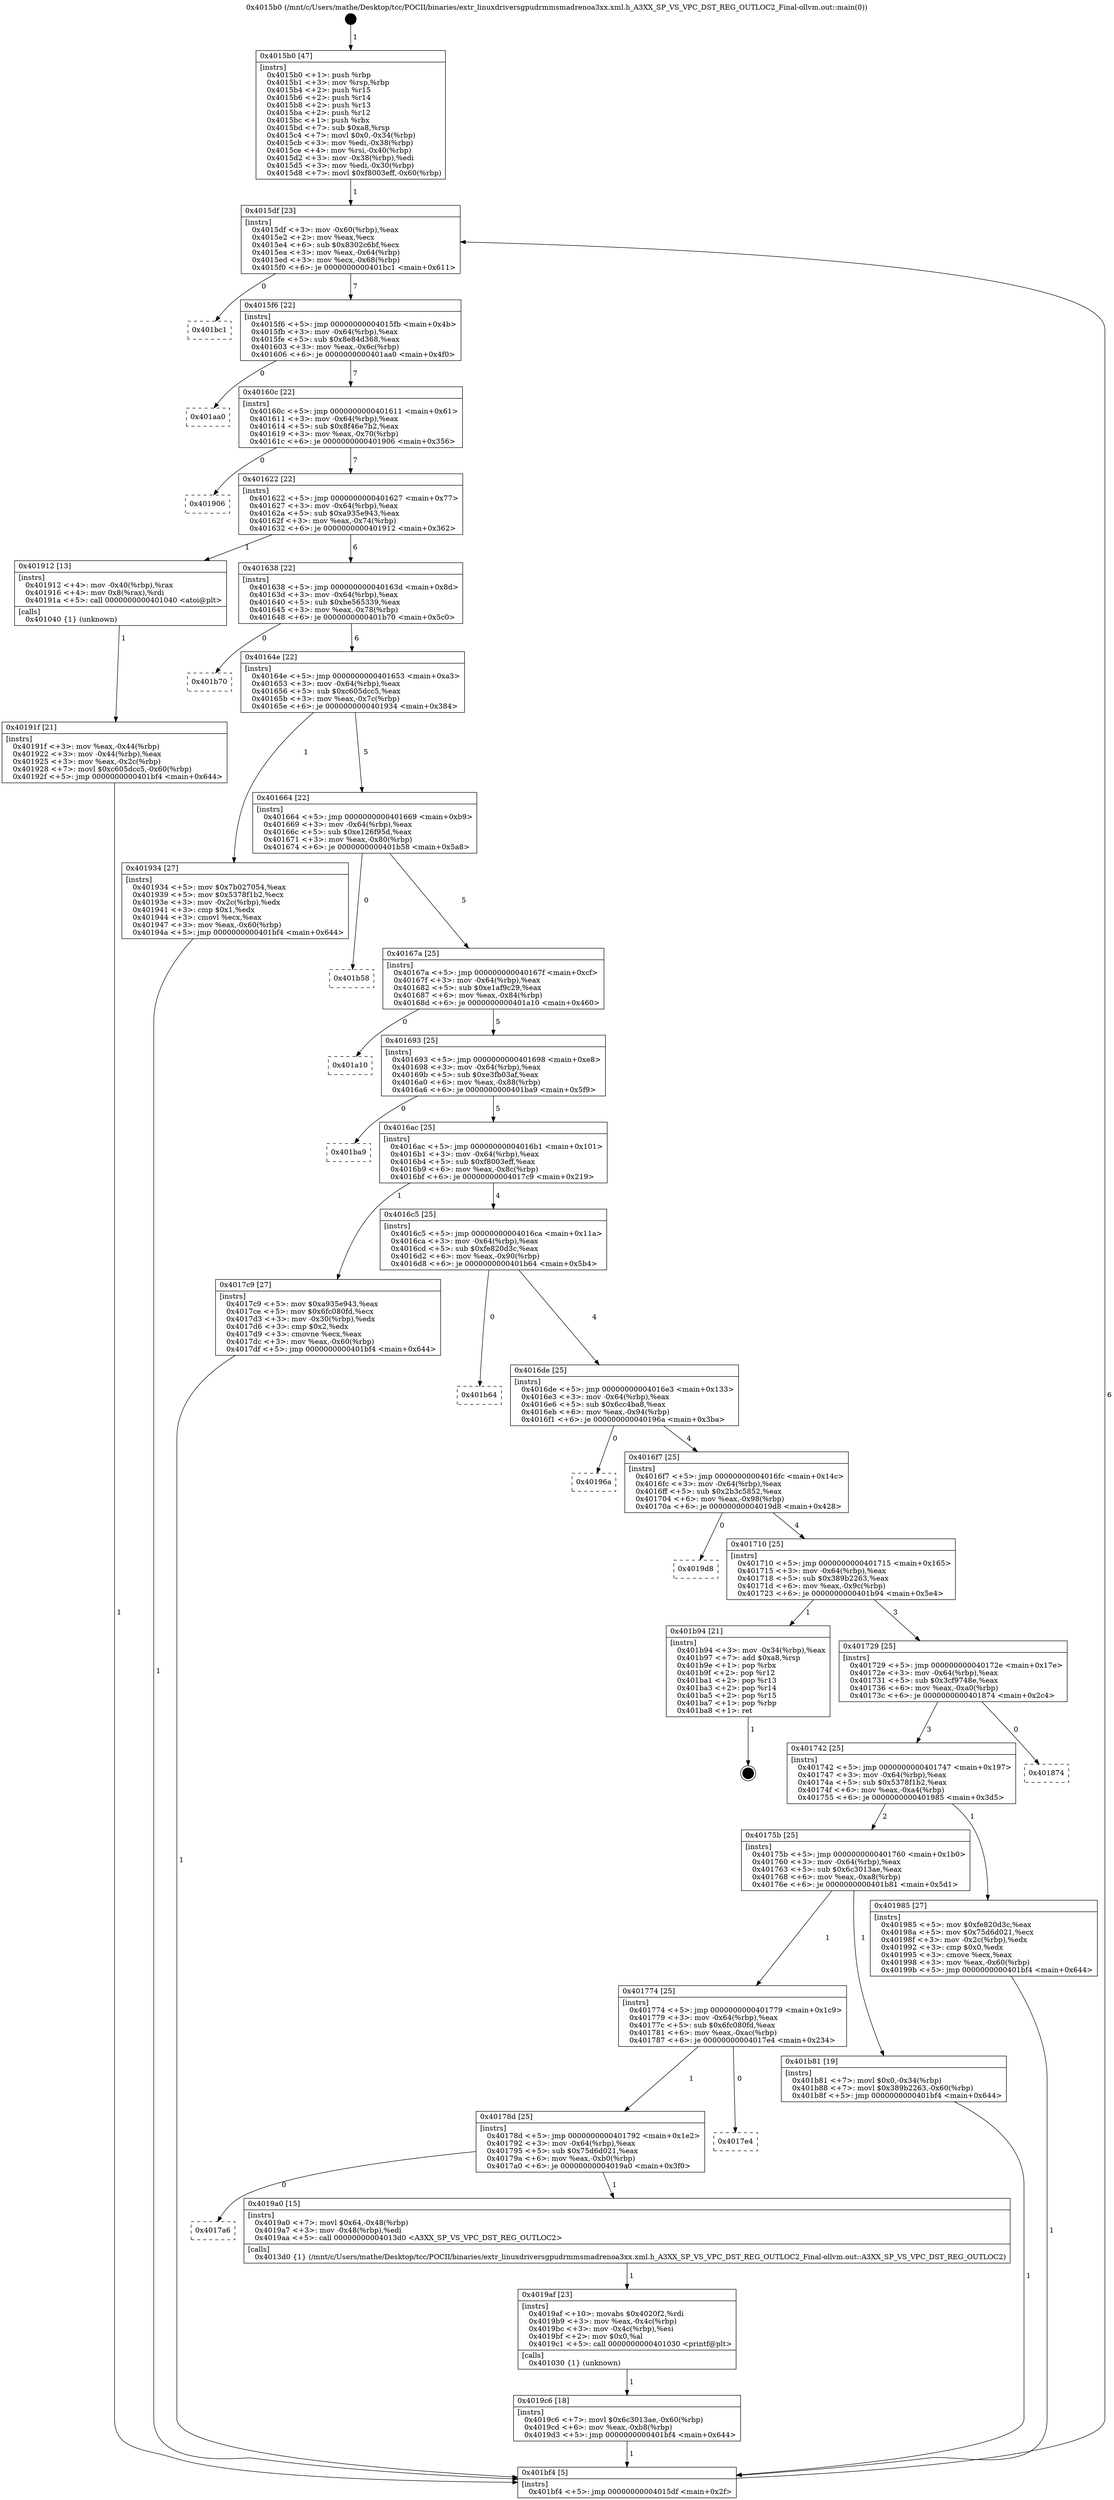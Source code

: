digraph "0x4015b0" {
  label = "0x4015b0 (/mnt/c/Users/mathe/Desktop/tcc/POCII/binaries/extr_linuxdriversgpudrmmsmadrenoa3xx.xml.h_A3XX_SP_VS_VPC_DST_REG_OUTLOC2_Final-ollvm.out::main(0))"
  labelloc = "t"
  node[shape=record]

  Entry [label="",width=0.3,height=0.3,shape=circle,fillcolor=black,style=filled]
  "0x4015df" [label="{
     0x4015df [23]\l
     | [instrs]\l
     &nbsp;&nbsp;0x4015df \<+3\>: mov -0x60(%rbp),%eax\l
     &nbsp;&nbsp;0x4015e2 \<+2\>: mov %eax,%ecx\l
     &nbsp;&nbsp;0x4015e4 \<+6\>: sub $0x8302c6bf,%ecx\l
     &nbsp;&nbsp;0x4015ea \<+3\>: mov %eax,-0x64(%rbp)\l
     &nbsp;&nbsp;0x4015ed \<+3\>: mov %ecx,-0x68(%rbp)\l
     &nbsp;&nbsp;0x4015f0 \<+6\>: je 0000000000401bc1 \<main+0x611\>\l
  }"]
  "0x401bc1" [label="{
     0x401bc1\l
  }", style=dashed]
  "0x4015f6" [label="{
     0x4015f6 [22]\l
     | [instrs]\l
     &nbsp;&nbsp;0x4015f6 \<+5\>: jmp 00000000004015fb \<main+0x4b\>\l
     &nbsp;&nbsp;0x4015fb \<+3\>: mov -0x64(%rbp),%eax\l
     &nbsp;&nbsp;0x4015fe \<+5\>: sub $0x8e84d368,%eax\l
     &nbsp;&nbsp;0x401603 \<+3\>: mov %eax,-0x6c(%rbp)\l
     &nbsp;&nbsp;0x401606 \<+6\>: je 0000000000401aa0 \<main+0x4f0\>\l
  }"]
  Exit [label="",width=0.3,height=0.3,shape=circle,fillcolor=black,style=filled,peripheries=2]
  "0x401aa0" [label="{
     0x401aa0\l
  }", style=dashed]
  "0x40160c" [label="{
     0x40160c [22]\l
     | [instrs]\l
     &nbsp;&nbsp;0x40160c \<+5\>: jmp 0000000000401611 \<main+0x61\>\l
     &nbsp;&nbsp;0x401611 \<+3\>: mov -0x64(%rbp),%eax\l
     &nbsp;&nbsp;0x401614 \<+5\>: sub $0x8f46e7b2,%eax\l
     &nbsp;&nbsp;0x401619 \<+3\>: mov %eax,-0x70(%rbp)\l
     &nbsp;&nbsp;0x40161c \<+6\>: je 0000000000401906 \<main+0x356\>\l
  }"]
  "0x4019c6" [label="{
     0x4019c6 [18]\l
     | [instrs]\l
     &nbsp;&nbsp;0x4019c6 \<+7\>: movl $0x6c3013ae,-0x60(%rbp)\l
     &nbsp;&nbsp;0x4019cd \<+6\>: mov %eax,-0xb8(%rbp)\l
     &nbsp;&nbsp;0x4019d3 \<+5\>: jmp 0000000000401bf4 \<main+0x644\>\l
  }"]
  "0x401906" [label="{
     0x401906\l
  }", style=dashed]
  "0x401622" [label="{
     0x401622 [22]\l
     | [instrs]\l
     &nbsp;&nbsp;0x401622 \<+5\>: jmp 0000000000401627 \<main+0x77\>\l
     &nbsp;&nbsp;0x401627 \<+3\>: mov -0x64(%rbp),%eax\l
     &nbsp;&nbsp;0x40162a \<+5\>: sub $0xa935e943,%eax\l
     &nbsp;&nbsp;0x40162f \<+3\>: mov %eax,-0x74(%rbp)\l
     &nbsp;&nbsp;0x401632 \<+6\>: je 0000000000401912 \<main+0x362\>\l
  }"]
  "0x4019af" [label="{
     0x4019af [23]\l
     | [instrs]\l
     &nbsp;&nbsp;0x4019af \<+10\>: movabs $0x4020f2,%rdi\l
     &nbsp;&nbsp;0x4019b9 \<+3\>: mov %eax,-0x4c(%rbp)\l
     &nbsp;&nbsp;0x4019bc \<+3\>: mov -0x4c(%rbp),%esi\l
     &nbsp;&nbsp;0x4019bf \<+2\>: mov $0x0,%al\l
     &nbsp;&nbsp;0x4019c1 \<+5\>: call 0000000000401030 \<printf@plt\>\l
     | [calls]\l
     &nbsp;&nbsp;0x401030 \{1\} (unknown)\l
  }"]
  "0x401912" [label="{
     0x401912 [13]\l
     | [instrs]\l
     &nbsp;&nbsp;0x401912 \<+4\>: mov -0x40(%rbp),%rax\l
     &nbsp;&nbsp;0x401916 \<+4\>: mov 0x8(%rax),%rdi\l
     &nbsp;&nbsp;0x40191a \<+5\>: call 0000000000401040 \<atoi@plt\>\l
     | [calls]\l
     &nbsp;&nbsp;0x401040 \{1\} (unknown)\l
  }"]
  "0x401638" [label="{
     0x401638 [22]\l
     | [instrs]\l
     &nbsp;&nbsp;0x401638 \<+5\>: jmp 000000000040163d \<main+0x8d\>\l
     &nbsp;&nbsp;0x40163d \<+3\>: mov -0x64(%rbp),%eax\l
     &nbsp;&nbsp;0x401640 \<+5\>: sub $0xbe565339,%eax\l
     &nbsp;&nbsp;0x401645 \<+3\>: mov %eax,-0x78(%rbp)\l
     &nbsp;&nbsp;0x401648 \<+6\>: je 0000000000401b70 \<main+0x5c0\>\l
  }"]
  "0x4017a6" [label="{
     0x4017a6\l
  }", style=dashed]
  "0x401b70" [label="{
     0x401b70\l
  }", style=dashed]
  "0x40164e" [label="{
     0x40164e [22]\l
     | [instrs]\l
     &nbsp;&nbsp;0x40164e \<+5\>: jmp 0000000000401653 \<main+0xa3\>\l
     &nbsp;&nbsp;0x401653 \<+3\>: mov -0x64(%rbp),%eax\l
     &nbsp;&nbsp;0x401656 \<+5\>: sub $0xc605dcc5,%eax\l
     &nbsp;&nbsp;0x40165b \<+3\>: mov %eax,-0x7c(%rbp)\l
     &nbsp;&nbsp;0x40165e \<+6\>: je 0000000000401934 \<main+0x384\>\l
  }"]
  "0x4019a0" [label="{
     0x4019a0 [15]\l
     | [instrs]\l
     &nbsp;&nbsp;0x4019a0 \<+7\>: movl $0x64,-0x48(%rbp)\l
     &nbsp;&nbsp;0x4019a7 \<+3\>: mov -0x48(%rbp),%edi\l
     &nbsp;&nbsp;0x4019aa \<+5\>: call 00000000004013d0 \<A3XX_SP_VS_VPC_DST_REG_OUTLOC2\>\l
     | [calls]\l
     &nbsp;&nbsp;0x4013d0 \{1\} (/mnt/c/Users/mathe/Desktop/tcc/POCII/binaries/extr_linuxdriversgpudrmmsmadrenoa3xx.xml.h_A3XX_SP_VS_VPC_DST_REG_OUTLOC2_Final-ollvm.out::A3XX_SP_VS_VPC_DST_REG_OUTLOC2)\l
  }"]
  "0x401934" [label="{
     0x401934 [27]\l
     | [instrs]\l
     &nbsp;&nbsp;0x401934 \<+5\>: mov $0x7b027054,%eax\l
     &nbsp;&nbsp;0x401939 \<+5\>: mov $0x5378f1b2,%ecx\l
     &nbsp;&nbsp;0x40193e \<+3\>: mov -0x2c(%rbp),%edx\l
     &nbsp;&nbsp;0x401941 \<+3\>: cmp $0x1,%edx\l
     &nbsp;&nbsp;0x401944 \<+3\>: cmovl %ecx,%eax\l
     &nbsp;&nbsp;0x401947 \<+3\>: mov %eax,-0x60(%rbp)\l
     &nbsp;&nbsp;0x40194a \<+5\>: jmp 0000000000401bf4 \<main+0x644\>\l
  }"]
  "0x401664" [label="{
     0x401664 [22]\l
     | [instrs]\l
     &nbsp;&nbsp;0x401664 \<+5\>: jmp 0000000000401669 \<main+0xb9\>\l
     &nbsp;&nbsp;0x401669 \<+3\>: mov -0x64(%rbp),%eax\l
     &nbsp;&nbsp;0x40166c \<+5\>: sub $0xe126f95d,%eax\l
     &nbsp;&nbsp;0x401671 \<+3\>: mov %eax,-0x80(%rbp)\l
     &nbsp;&nbsp;0x401674 \<+6\>: je 0000000000401b58 \<main+0x5a8\>\l
  }"]
  "0x40178d" [label="{
     0x40178d [25]\l
     | [instrs]\l
     &nbsp;&nbsp;0x40178d \<+5\>: jmp 0000000000401792 \<main+0x1e2\>\l
     &nbsp;&nbsp;0x401792 \<+3\>: mov -0x64(%rbp),%eax\l
     &nbsp;&nbsp;0x401795 \<+5\>: sub $0x75d6d021,%eax\l
     &nbsp;&nbsp;0x40179a \<+6\>: mov %eax,-0xb0(%rbp)\l
     &nbsp;&nbsp;0x4017a0 \<+6\>: je 00000000004019a0 \<main+0x3f0\>\l
  }"]
  "0x401b58" [label="{
     0x401b58\l
  }", style=dashed]
  "0x40167a" [label="{
     0x40167a [25]\l
     | [instrs]\l
     &nbsp;&nbsp;0x40167a \<+5\>: jmp 000000000040167f \<main+0xcf\>\l
     &nbsp;&nbsp;0x40167f \<+3\>: mov -0x64(%rbp),%eax\l
     &nbsp;&nbsp;0x401682 \<+5\>: sub $0xe1af9c29,%eax\l
     &nbsp;&nbsp;0x401687 \<+6\>: mov %eax,-0x84(%rbp)\l
     &nbsp;&nbsp;0x40168d \<+6\>: je 0000000000401a10 \<main+0x460\>\l
  }"]
  "0x4017e4" [label="{
     0x4017e4\l
  }", style=dashed]
  "0x401a10" [label="{
     0x401a10\l
  }", style=dashed]
  "0x401693" [label="{
     0x401693 [25]\l
     | [instrs]\l
     &nbsp;&nbsp;0x401693 \<+5\>: jmp 0000000000401698 \<main+0xe8\>\l
     &nbsp;&nbsp;0x401698 \<+3\>: mov -0x64(%rbp),%eax\l
     &nbsp;&nbsp;0x40169b \<+5\>: sub $0xe3fb03af,%eax\l
     &nbsp;&nbsp;0x4016a0 \<+6\>: mov %eax,-0x88(%rbp)\l
     &nbsp;&nbsp;0x4016a6 \<+6\>: je 0000000000401ba9 \<main+0x5f9\>\l
  }"]
  "0x401774" [label="{
     0x401774 [25]\l
     | [instrs]\l
     &nbsp;&nbsp;0x401774 \<+5\>: jmp 0000000000401779 \<main+0x1c9\>\l
     &nbsp;&nbsp;0x401779 \<+3\>: mov -0x64(%rbp),%eax\l
     &nbsp;&nbsp;0x40177c \<+5\>: sub $0x6fc080fd,%eax\l
     &nbsp;&nbsp;0x401781 \<+6\>: mov %eax,-0xac(%rbp)\l
     &nbsp;&nbsp;0x401787 \<+6\>: je 00000000004017e4 \<main+0x234\>\l
  }"]
  "0x401ba9" [label="{
     0x401ba9\l
  }", style=dashed]
  "0x4016ac" [label="{
     0x4016ac [25]\l
     | [instrs]\l
     &nbsp;&nbsp;0x4016ac \<+5\>: jmp 00000000004016b1 \<main+0x101\>\l
     &nbsp;&nbsp;0x4016b1 \<+3\>: mov -0x64(%rbp),%eax\l
     &nbsp;&nbsp;0x4016b4 \<+5\>: sub $0xf8003eff,%eax\l
     &nbsp;&nbsp;0x4016b9 \<+6\>: mov %eax,-0x8c(%rbp)\l
     &nbsp;&nbsp;0x4016bf \<+6\>: je 00000000004017c9 \<main+0x219\>\l
  }"]
  "0x401b81" [label="{
     0x401b81 [19]\l
     | [instrs]\l
     &nbsp;&nbsp;0x401b81 \<+7\>: movl $0x0,-0x34(%rbp)\l
     &nbsp;&nbsp;0x401b88 \<+7\>: movl $0x389b2263,-0x60(%rbp)\l
     &nbsp;&nbsp;0x401b8f \<+5\>: jmp 0000000000401bf4 \<main+0x644\>\l
  }"]
  "0x4017c9" [label="{
     0x4017c9 [27]\l
     | [instrs]\l
     &nbsp;&nbsp;0x4017c9 \<+5\>: mov $0xa935e943,%eax\l
     &nbsp;&nbsp;0x4017ce \<+5\>: mov $0x6fc080fd,%ecx\l
     &nbsp;&nbsp;0x4017d3 \<+3\>: mov -0x30(%rbp),%edx\l
     &nbsp;&nbsp;0x4017d6 \<+3\>: cmp $0x2,%edx\l
     &nbsp;&nbsp;0x4017d9 \<+3\>: cmovne %ecx,%eax\l
     &nbsp;&nbsp;0x4017dc \<+3\>: mov %eax,-0x60(%rbp)\l
     &nbsp;&nbsp;0x4017df \<+5\>: jmp 0000000000401bf4 \<main+0x644\>\l
  }"]
  "0x4016c5" [label="{
     0x4016c5 [25]\l
     | [instrs]\l
     &nbsp;&nbsp;0x4016c5 \<+5\>: jmp 00000000004016ca \<main+0x11a\>\l
     &nbsp;&nbsp;0x4016ca \<+3\>: mov -0x64(%rbp),%eax\l
     &nbsp;&nbsp;0x4016cd \<+5\>: sub $0xfe820d3c,%eax\l
     &nbsp;&nbsp;0x4016d2 \<+6\>: mov %eax,-0x90(%rbp)\l
     &nbsp;&nbsp;0x4016d8 \<+6\>: je 0000000000401b64 \<main+0x5b4\>\l
  }"]
  "0x401bf4" [label="{
     0x401bf4 [5]\l
     | [instrs]\l
     &nbsp;&nbsp;0x401bf4 \<+5\>: jmp 00000000004015df \<main+0x2f\>\l
  }"]
  "0x4015b0" [label="{
     0x4015b0 [47]\l
     | [instrs]\l
     &nbsp;&nbsp;0x4015b0 \<+1\>: push %rbp\l
     &nbsp;&nbsp;0x4015b1 \<+3\>: mov %rsp,%rbp\l
     &nbsp;&nbsp;0x4015b4 \<+2\>: push %r15\l
     &nbsp;&nbsp;0x4015b6 \<+2\>: push %r14\l
     &nbsp;&nbsp;0x4015b8 \<+2\>: push %r13\l
     &nbsp;&nbsp;0x4015ba \<+2\>: push %r12\l
     &nbsp;&nbsp;0x4015bc \<+1\>: push %rbx\l
     &nbsp;&nbsp;0x4015bd \<+7\>: sub $0xa8,%rsp\l
     &nbsp;&nbsp;0x4015c4 \<+7\>: movl $0x0,-0x34(%rbp)\l
     &nbsp;&nbsp;0x4015cb \<+3\>: mov %edi,-0x38(%rbp)\l
     &nbsp;&nbsp;0x4015ce \<+4\>: mov %rsi,-0x40(%rbp)\l
     &nbsp;&nbsp;0x4015d2 \<+3\>: mov -0x38(%rbp),%edi\l
     &nbsp;&nbsp;0x4015d5 \<+3\>: mov %edi,-0x30(%rbp)\l
     &nbsp;&nbsp;0x4015d8 \<+7\>: movl $0xf8003eff,-0x60(%rbp)\l
  }"]
  "0x40191f" [label="{
     0x40191f [21]\l
     | [instrs]\l
     &nbsp;&nbsp;0x40191f \<+3\>: mov %eax,-0x44(%rbp)\l
     &nbsp;&nbsp;0x401922 \<+3\>: mov -0x44(%rbp),%eax\l
     &nbsp;&nbsp;0x401925 \<+3\>: mov %eax,-0x2c(%rbp)\l
     &nbsp;&nbsp;0x401928 \<+7\>: movl $0xc605dcc5,-0x60(%rbp)\l
     &nbsp;&nbsp;0x40192f \<+5\>: jmp 0000000000401bf4 \<main+0x644\>\l
  }"]
  "0x40175b" [label="{
     0x40175b [25]\l
     | [instrs]\l
     &nbsp;&nbsp;0x40175b \<+5\>: jmp 0000000000401760 \<main+0x1b0\>\l
     &nbsp;&nbsp;0x401760 \<+3\>: mov -0x64(%rbp),%eax\l
     &nbsp;&nbsp;0x401763 \<+5\>: sub $0x6c3013ae,%eax\l
     &nbsp;&nbsp;0x401768 \<+6\>: mov %eax,-0xa8(%rbp)\l
     &nbsp;&nbsp;0x40176e \<+6\>: je 0000000000401b81 \<main+0x5d1\>\l
  }"]
  "0x401b64" [label="{
     0x401b64\l
  }", style=dashed]
  "0x4016de" [label="{
     0x4016de [25]\l
     | [instrs]\l
     &nbsp;&nbsp;0x4016de \<+5\>: jmp 00000000004016e3 \<main+0x133\>\l
     &nbsp;&nbsp;0x4016e3 \<+3\>: mov -0x64(%rbp),%eax\l
     &nbsp;&nbsp;0x4016e6 \<+5\>: sub $0x6cc4ba8,%eax\l
     &nbsp;&nbsp;0x4016eb \<+6\>: mov %eax,-0x94(%rbp)\l
     &nbsp;&nbsp;0x4016f1 \<+6\>: je 000000000040196a \<main+0x3ba\>\l
  }"]
  "0x401985" [label="{
     0x401985 [27]\l
     | [instrs]\l
     &nbsp;&nbsp;0x401985 \<+5\>: mov $0xfe820d3c,%eax\l
     &nbsp;&nbsp;0x40198a \<+5\>: mov $0x75d6d021,%ecx\l
     &nbsp;&nbsp;0x40198f \<+3\>: mov -0x2c(%rbp),%edx\l
     &nbsp;&nbsp;0x401992 \<+3\>: cmp $0x0,%edx\l
     &nbsp;&nbsp;0x401995 \<+3\>: cmove %ecx,%eax\l
     &nbsp;&nbsp;0x401998 \<+3\>: mov %eax,-0x60(%rbp)\l
     &nbsp;&nbsp;0x40199b \<+5\>: jmp 0000000000401bf4 \<main+0x644\>\l
  }"]
  "0x40196a" [label="{
     0x40196a\l
  }", style=dashed]
  "0x4016f7" [label="{
     0x4016f7 [25]\l
     | [instrs]\l
     &nbsp;&nbsp;0x4016f7 \<+5\>: jmp 00000000004016fc \<main+0x14c\>\l
     &nbsp;&nbsp;0x4016fc \<+3\>: mov -0x64(%rbp),%eax\l
     &nbsp;&nbsp;0x4016ff \<+5\>: sub $0x2b3c5852,%eax\l
     &nbsp;&nbsp;0x401704 \<+6\>: mov %eax,-0x98(%rbp)\l
     &nbsp;&nbsp;0x40170a \<+6\>: je 00000000004019d8 \<main+0x428\>\l
  }"]
  "0x401742" [label="{
     0x401742 [25]\l
     | [instrs]\l
     &nbsp;&nbsp;0x401742 \<+5\>: jmp 0000000000401747 \<main+0x197\>\l
     &nbsp;&nbsp;0x401747 \<+3\>: mov -0x64(%rbp),%eax\l
     &nbsp;&nbsp;0x40174a \<+5\>: sub $0x5378f1b2,%eax\l
     &nbsp;&nbsp;0x40174f \<+6\>: mov %eax,-0xa4(%rbp)\l
     &nbsp;&nbsp;0x401755 \<+6\>: je 0000000000401985 \<main+0x3d5\>\l
  }"]
  "0x4019d8" [label="{
     0x4019d8\l
  }", style=dashed]
  "0x401710" [label="{
     0x401710 [25]\l
     | [instrs]\l
     &nbsp;&nbsp;0x401710 \<+5\>: jmp 0000000000401715 \<main+0x165\>\l
     &nbsp;&nbsp;0x401715 \<+3\>: mov -0x64(%rbp),%eax\l
     &nbsp;&nbsp;0x401718 \<+5\>: sub $0x389b2263,%eax\l
     &nbsp;&nbsp;0x40171d \<+6\>: mov %eax,-0x9c(%rbp)\l
     &nbsp;&nbsp;0x401723 \<+6\>: je 0000000000401b94 \<main+0x5e4\>\l
  }"]
  "0x401874" [label="{
     0x401874\l
  }", style=dashed]
  "0x401b94" [label="{
     0x401b94 [21]\l
     | [instrs]\l
     &nbsp;&nbsp;0x401b94 \<+3\>: mov -0x34(%rbp),%eax\l
     &nbsp;&nbsp;0x401b97 \<+7\>: add $0xa8,%rsp\l
     &nbsp;&nbsp;0x401b9e \<+1\>: pop %rbx\l
     &nbsp;&nbsp;0x401b9f \<+2\>: pop %r12\l
     &nbsp;&nbsp;0x401ba1 \<+2\>: pop %r13\l
     &nbsp;&nbsp;0x401ba3 \<+2\>: pop %r14\l
     &nbsp;&nbsp;0x401ba5 \<+2\>: pop %r15\l
     &nbsp;&nbsp;0x401ba7 \<+1\>: pop %rbp\l
     &nbsp;&nbsp;0x401ba8 \<+1\>: ret\l
  }"]
  "0x401729" [label="{
     0x401729 [25]\l
     | [instrs]\l
     &nbsp;&nbsp;0x401729 \<+5\>: jmp 000000000040172e \<main+0x17e\>\l
     &nbsp;&nbsp;0x40172e \<+3\>: mov -0x64(%rbp),%eax\l
     &nbsp;&nbsp;0x401731 \<+5\>: sub $0x3cf9748e,%eax\l
     &nbsp;&nbsp;0x401736 \<+6\>: mov %eax,-0xa0(%rbp)\l
     &nbsp;&nbsp;0x40173c \<+6\>: je 0000000000401874 \<main+0x2c4\>\l
  }"]
  Entry -> "0x4015b0" [label=" 1"]
  "0x4015df" -> "0x401bc1" [label=" 0"]
  "0x4015df" -> "0x4015f6" [label=" 7"]
  "0x401b94" -> Exit [label=" 1"]
  "0x4015f6" -> "0x401aa0" [label=" 0"]
  "0x4015f6" -> "0x40160c" [label=" 7"]
  "0x401b81" -> "0x401bf4" [label=" 1"]
  "0x40160c" -> "0x401906" [label=" 0"]
  "0x40160c" -> "0x401622" [label=" 7"]
  "0x4019c6" -> "0x401bf4" [label=" 1"]
  "0x401622" -> "0x401912" [label=" 1"]
  "0x401622" -> "0x401638" [label=" 6"]
  "0x4019af" -> "0x4019c6" [label=" 1"]
  "0x401638" -> "0x401b70" [label=" 0"]
  "0x401638" -> "0x40164e" [label=" 6"]
  "0x4019a0" -> "0x4019af" [label=" 1"]
  "0x40164e" -> "0x401934" [label=" 1"]
  "0x40164e" -> "0x401664" [label=" 5"]
  "0x40178d" -> "0x4017a6" [label=" 0"]
  "0x401664" -> "0x401b58" [label=" 0"]
  "0x401664" -> "0x40167a" [label=" 5"]
  "0x40178d" -> "0x4019a0" [label=" 1"]
  "0x40167a" -> "0x401a10" [label=" 0"]
  "0x40167a" -> "0x401693" [label=" 5"]
  "0x401774" -> "0x40178d" [label=" 1"]
  "0x401693" -> "0x401ba9" [label=" 0"]
  "0x401693" -> "0x4016ac" [label=" 5"]
  "0x401774" -> "0x4017e4" [label=" 0"]
  "0x4016ac" -> "0x4017c9" [label=" 1"]
  "0x4016ac" -> "0x4016c5" [label=" 4"]
  "0x4017c9" -> "0x401bf4" [label=" 1"]
  "0x4015b0" -> "0x4015df" [label=" 1"]
  "0x401bf4" -> "0x4015df" [label=" 6"]
  "0x401912" -> "0x40191f" [label=" 1"]
  "0x40191f" -> "0x401bf4" [label=" 1"]
  "0x401934" -> "0x401bf4" [label=" 1"]
  "0x40175b" -> "0x401774" [label=" 1"]
  "0x4016c5" -> "0x401b64" [label=" 0"]
  "0x4016c5" -> "0x4016de" [label=" 4"]
  "0x40175b" -> "0x401b81" [label=" 1"]
  "0x4016de" -> "0x40196a" [label=" 0"]
  "0x4016de" -> "0x4016f7" [label=" 4"]
  "0x401985" -> "0x401bf4" [label=" 1"]
  "0x4016f7" -> "0x4019d8" [label=" 0"]
  "0x4016f7" -> "0x401710" [label=" 4"]
  "0x401742" -> "0x401985" [label=" 1"]
  "0x401710" -> "0x401b94" [label=" 1"]
  "0x401710" -> "0x401729" [label=" 3"]
  "0x401742" -> "0x40175b" [label=" 2"]
  "0x401729" -> "0x401874" [label=" 0"]
  "0x401729" -> "0x401742" [label=" 3"]
}
